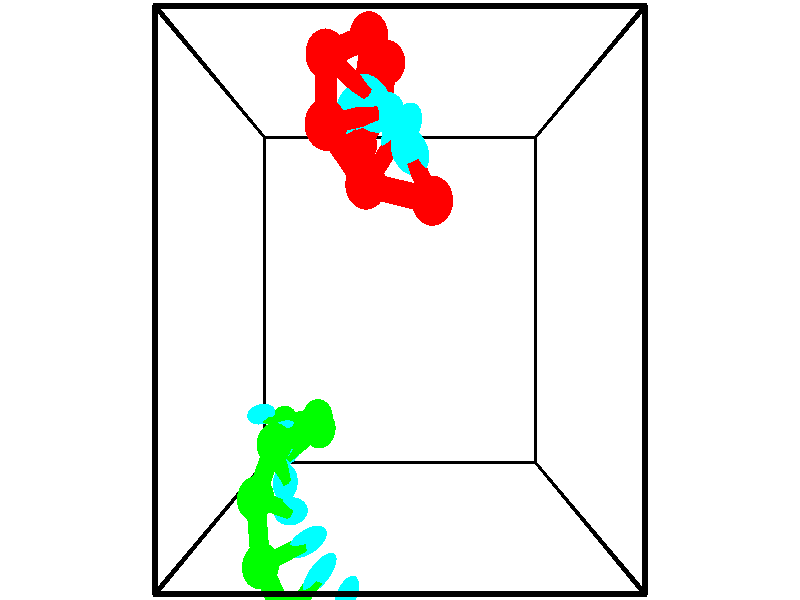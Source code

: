 // switches for output
#declare DRAW_BASES = 1; // possible values are 0, 1; only relevant for DNA ribbons
#declare DRAW_BASES_TYPE = 3; // possible values are 1, 2, 3; only relevant for DNA ribbons
#declare DRAW_FOG = 0; // set to 1 to enable fog

#include "colors.inc"

#include "transforms.inc"
background { rgb <1, 1, 1>}

#default {
   normal{
       ripples 0.25
       frequency 0.20
       turbulence 0.2
       lambda 5
   }
	finish {
		phong 0.1
		phong_size 40.
	}
}

// original window dimensions: 1024x640


// camera settings

camera {
	sky <-0, 1, 0>
	up <-0, 1, 0>
	right 1.6 * <1, 0, 0>
	location <2.5, 2.5, 11.1562>
	look_at <2.5, 2.5, 2.5>
	direction <0, 0, -8.6562>
	angle 67.0682
}


# declare cpy_camera_pos = <2.5, 2.5, 11.1562>;
# if (DRAW_FOG = 1)
fog {
	fog_type 2
	up vnormalize(cpy_camera_pos)
	color rgbt<1,1,1,0.3>
	distance 1e-5
	fog_alt 3e-3
	fog_offset 4
}
# end


// LIGHTS

# declare lum = 6;
global_settings {
	ambient_light rgb lum * <0.05, 0.05, 0.05>
	max_trace_level 15
}# declare cpy_direct_light_amount = 0.25;
light_source
{	1000 * <-1, -1, 1>,
	rgb lum * cpy_direct_light_amount
	parallel
}

light_source
{	1000 * <1, 1, -1>,
	rgb lum * cpy_direct_light_amount
	parallel
}

// strand 0

// nucleotide -1

// particle -1
sphere {
	<2.892678, 3.501183, 3.842509> 0.250000
	pigment { color rgbt <1,0,0,0> }
	no_shadow
}
cylinder {
	<2.733584, 3.724873, 4.133459>,  <2.638128, 3.859087, 4.308029>, 0.100000
	pigment { color rgbt <1,0,0,0> }
	no_shadow
}
cylinder {
	<2.733584, 3.724873, 4.133459>,  <2.892678, 3.501183, 3.842509>, 0.100000
	pigment { color rgbt <1,0,0,0> }
	no_shadow
}

// particle -1
sphere {
	<2.733584, 3.724873, 4.133459> 0.100000
	pigment { color rgbt <1,0,0,0> }
	no_shadow
}
sphere {
	0, 1
	scale<0.080000,0.200000,0.300000>
	matrix <-0.068039, 0.772619, -0.631214,
		-0.914975, -0.300545, -0.269248,
		-0.397734, 0.559225, 0.727376,
		2.614264, 3.892640, 4.351672>
	pigment { color rgbt <0,1,1,0> }
	no_shadow
}
cylinder {
	<2.087462, 3.665562, 3.838135>,  <2.892678, 3.501183, 3.842509>, 0.130000
	pigment { color rgbt <1,0,0,0> }
	no_shadow
}

// nucleotide -1

// particle -1
sphere {
	<2.087462, 3.665562, 3.838135> 0.250000
	pigment { color rgbt <1,0,0,0> }
	no_shadow
}
cylinder {
	<2.333868, 3.948914, 3.975962>,  <2.481712, 4.118924, 4.058658>, 0.100000
	pigment { color rgbt <1,0,0,0> }
	no_shadow
}
cylinder {
	<2.333868, 3.948914, 3.975962>,  <2.087462, 3.665562, 3.838135>, 0.100000
	pigment { color rgbt <1,0,0,0> }
	no_shadow
}

// particle -1
sphere {
	<2.333868, 3.948914, 3.975962> 0.100000
	pigment { color rgbt <1,0,0,0> }
	no_shadow
}
sphere {
	0, 1
	scale<0.080000,0.200000,0.300000>
	matrix <-0.231470, 0.580881, -0.780384,
		-0.752959, 0.400971, 0.521800,
		0.616015, 0.708378, 0.344566,
		2.518672, 4.161427, 4.079331>
	pigment { color rgbt <0,1,1,0> }
	no_shadow
}
cylinder {
	<1.623299, 4.227313, 4.008793>,  <2.087462, 3.665562, 3.838135>, 0.130000
	pigment { color rgbt <1,0,0,0> }
	no_shadow
}

// nucleotide -1

// particle -1
sphere {
	<1.623299, 4.227313, 4.008793> 0.250000
	pigment { color rgbt <1,0,0,0> }
	no_shadow
}
cylinder {
	<1.992398, 4.330246, 3.894032>,  <2.213858, 4.392006, 3.825175>, 0.100000
	pigment { color rgbt <1,0,0,0> }
	no_shadow
}
cylinder {
	<1.992398, 4.330246, 3.894032>,  <1.623299, 4.227313, 4.008793>, 0.100000
	pigment { color rgbt <1,0,0,0> }
	no_shadow
}

// particle -1
sphere {
	<1.992398, 4.330246, 3.894032> 0.100000
	pigment { color rgbt <1,0,0,0> }
	no_shadow
}
sphere {
	0, 1
	scale<0.080000,0.200000,0.300000>
	matrix <-0.346966, 0.230605, -0.909085,
		-0.167775, 0.938403, 0.302076,
		0.922749, 0.257332, -0.286904,
		2.269223, 4.407446, 3.807960>
	pigment { color rgbt <0,1,1,0> }
	no_shadow
}
cylinder {
	<1.604180, 4.984142, 3.817383>,  <1.623299, 4.227313, 4.008793>, 0.130000
	pigment { color rgbt <1,0,0,0> }
	no_shadow
}

// nucleotide -1

// particle -1
sphere {
	<1.604180, 4.984142, 3.817383> 0.250000
	pigment { color rgbt <1,0,0,0> }
	no_shadow
}
cylinder {
	<1.908752, 4.781635, 3.655436>,  <2.091496, 4.660131, 3.558267>, 0.100000
	pigment { color rgbt <1,0,0,0> }
	no_shadow
}
cylinder {
	<1.908752, 4.781635, 3.655436>,  <1.604180, 4.984142, 3.817383>, 0.100000
	pigment { color rgbt <1,0,0,0> }
	no_shadow
}

// particle -1
sphere {
	<1.908752, 4.781635, 3.655436> 0.100000
	pigment { color rgbt <1,0,0,0> }
	no_shadow
}
sphere {
	0, 1
	scale<0.080000,0.200000,0.300000>
	matrix <-0.207251, 0.401659, -0.892030,
		0.614224, 0.763128, 0.200911,
		0.761431, -0.506266, -0.404868,
		2.137182, 4.629755, 3.533975>
	pigment { color rgbt <0,1,1,0> }
	no_shadow
}
cylinder {
	<2.098829, 5.348925, 3.335968>,  <1.604180, 4.984142, 3.817383>, 0.130000
	pigment { color rgbt <1,0,0,0> }
	no_shadow
}

// nucleotide -1

// particle -1
sphere {
	<2.098829, 5.348925, 3.335968> 0.250000
	pigment { color rgbt <1,0,0,0> }
	no_shadow
}
cylinder {
	<2.019392, 4.969982, 3.235508>,  <1.971730, 4.742617, 3.175232>, 0.100000
	pigment { color rgbt <1,0,0,0> }
	no_shadow
}
cylinder {
	<2.019392, 4.969982, 3.235508>,  <2.098829, 5.348925, 3.335968>, 0.100000
	pigment { color rgbt <1,0,0,0> }
	no_shadow
}

// particle -1
sphere {
	<2.019392, 4.969982, 3.235508> 0.100000
	pigment { color rgbt <1,0,0,0> }
	no_shadow
}
sphere {
	0, 1
	scale<0.080000,0.200000,0.300000>
	matrix <-0.346394, 0.307561, -0.886238,
		0.916828, -0.089002, -0.389238,
		-0.198591, -0.947357, -0.251151,
		1.959815, 4.685775, 3.160163>
	pigment { color rgbt <0,1,1,0> }
	no_shadow
}
cylinder {
	<2.323285, 5.300107, 2.612395>,  <2.098829, 5.348925, 3.335968>, 0.130000
	pigment { color rgbt <1,0,0,0> }
	no_shadow
}

// nucleotide -1

// particle -1
sphere {
	<2.323285, 5.300107, 2.612395> 0.250000
	pigment { color rgbt <1,0,0,0> }
	no_shadow
}
cylinder {
	<2.053121, 5.009670, 2.663948>,  <1.891022, 4.835408, 2.694880>, 0.100000
	pigment { color rgbt <1,0,0,0> }
	no_shadow
}
cylinder {
	<2.053121, 5.009670, 2.663948>,  <2.323285, 5.300107, 2.612395>, 0.100000
	pigment { color rgbt <1,0,0,0> }
	no_shadow
}

// particle -1
sphere {
	<2.053121, 5.009670, 2.663948> 0.100000
	pigment { color rgbt <1,0,0,0> }
	no_shadow
}
sphere {
	0, 1
	scale<0.080000,0.200000,0.300000>
	matrix <-0.374708, 0.187381, -0.908010,
		0.635148, -0.661573, -0.398631,
		-0.675411, -0.726091, 0.128882,
		1.850497, 4.791843, 2.702613>
	pigment { color rgbt <0,1,1,0> }
	no_shadow
}
cylinder {
	<2.243174, 4.915966, 1.907704>,  <2.323285, 5.300107, 2.612395>, 0.130000
	pigment { color rgbt <1,0,0,0> }
	no_shadow
}

// nucleotide -1

// particle -1
sphere {
	<2.243174, 4.915966, 1.907704> 0.250000
	pigment { color rgbt <1,0,0,0> }
	no_shadow
}
cylinder {
	<1.910242, 4.813236, 2.104179>,  <1.710483, 4.751598, 2.222065>, 0.100000
	pigment { color rgbt <1,0,0,0> }
	no_shadow
}
cylinder {
	<1.910242, 4.813236, 2.104179>,  <2.243174, 4.915966, 1.907704>, 0.100000
	pigment { color rgbt <1,0,0,0> }
	no_shadow
}

// particle -1
sphere {
	<1.910242, 4.813236, 2.104179> 0.100000
	pigment { color rgbt <1,0,0,0> }
	no_shadow
}
sphere {
	0, 1
	scale<0.080000,0.200000,0.300000>
	matrix <-0.551324, 0.292197, -0.781450,
		0.057171, -0.921229, -0.384797,
		-0.832330, -0.256824, 0.491190,
		1.660543, 4.736189, 2.251536>
	pigment { color rgbt <0,1,1,0> }
	no_shadow
}
cylinder {
	<1.878865, 4.585175, 1.408422>,  <2.243174, 4.915966, 1.907704>, 0.130000
	pigment { color rgbt <1,0,0,0> }
	no_shadow
}

// nucleotide -1

// particle -1
sphere {
	<1.878865, 4.585175, 1.408422> 0.250000
	pigment { color rgbt <1,0,0,0> }
	no_shadow
}
cylinder {
	<1.585048, 4.671310, 1.665817>,  <1.408757, 4.722992, 1.820254>, 0.100000
	pigment { color rgbt <1,0,0,0> }
	no_shadow
}
cylinder {
	<1.585048, 4.671310, 1.665817>,  <1.878865, 4.585175, 1.408422>, 0.100000
	pigment { color rgbt <1,0,0,0> }
	no_shadow
}

// particle -1
sphere {
	<1.585048, 4.671310, 1.665817> 0.100000
	pigment { color rgbt <1,0,0,0> }
	no_shadow
}
sphere {
	0, 1
	scale<0.080000,0.200000,0.300000>
	matrix <-0.564069, 0.333361, -0.755444,
		-0.377190, -0.917878, -0.123402,
		-0.734543, 0.215339, 0.643487,
		1.364685, 4.735912, 1.858863>
	pigment { color rgbt <0,1,1,0> }
	no_shadow
}
// strand 1

// nucleotide -1

// particle -1
sphere {
	<0.477248, 0.706178, 0.607560> 0.250000
	pigment { color rgbt <0,1,0,0> }
	no_shadow
}
cylinder {
	<0.329603, 0.835258, 0.956184>,  <0.241016, 0.912707, 1.165359>, 0.100000
	pigment { color rgbt <0,1,0,0> }
	no_shadow
}
cylinder {
	<0.329603, 0.835258, 0.956184>,  <0.477248, 0.706178, 0.607560>, 0.100000
	pigment { color rgbt <0,1,0,0> }
	no_shadow
}

// particle -1
sphere {
	<0.329603, 0.835258, 0.956184> 0.100000
	pigment { color rgbt <0,1,0,0> }
	no_shadow
}
sphere {
	0, 1
	scale<0.080000,0.200000,0.300000>
	matrix <0.471318, -0.743252, 0.474801,
		0.801009, 0.586038, 0.122248,
		-0.369112, 0.322702, 0.871562,
		0.218869, 0.932069, 1.217653>
	pigment { color rgbt <0,1,1,0> }
	no_shadow
}
cylinder {
	<1.118685, 0.861421, 1.021212>,  <0.477248, 0.706178, 0.607560>, 0.130000
	pigment { color rgbt <0,1,0,0> }
	no_shadow
}

// nucleotide -1

// particle -1
sphere {
	<1.118685, 0.861421, 1.021212> 0.250000
	pigment { color rgbt <0,1,0,0> }
	no_shadow
}
cylinder {
	<0.781591, 0.775146, 1.218506>,  <0.579336, 0.723382, 1.336882>, 0.100000
	pigment { color rgbt <0,1,0,0> }
	no_shadow
}
cylinder {
	<0.781591, 0.775146, 1.218506>,  <1.118685, 0.861421, 1.021212>, 0.100000
	pigment { color rgbt <0,1,0,0> }
	no_shadow
}

// particle -1
sphere {
	<0.781591, 0.775146, 1.218506> 0.100000
	pigment { color rgbt <0,1,0,0> }
	no_shadow
}
sphere {
	0, 1
	scale<0.080000,0.200000,0.300000>
	matrix <0.500135, -0.652663, 0.569119,
		0.199165, 0.726299, 0.657893,
		-0.842733, -0.215687, 0.493235,
		0.528772, 0.710440, 1.366476>
	pigment { color rgbt <0,1,1,0> }
	no_shadow
}
cylinder {
	<1.245161, 0.829129, 1.753581>,  <1.118685, 0.861421, 1.021212>, 0.130000
	pigment { color rgbt <0,1,0,0> }
	no_shadow
}

// nucleotide -1

// particle -1
sphere {
	<1.245161, 0.829129, 1.753581> 0.250000
	pigment { color rgbt <0,1,0,0> }
	no_shadow
}
cylinder {
	<0.920916, 0.601738, 1.697384>,  <0.726368, 0.465303, 1.663666>, 0.100000
	pigment { color rgbt <0,1,0,0> }
	no_shadow
}
cylinder {
	<0.920916, 0.601738, 1.697384>,  <1.245161, 0.829129, 1.753581>, 0.100000
	pigment { color rgbt <0,1,0,0> }
	no_shadow
}

// particle -1
sphere {
	<0.920916, 0.601738, 1.697384> 0.100000
	pigment { color rgbt <0,1,0,0> }
	no_shadow
}
sphere {
	0, 1
	scale<0.080000,0.200000,0.300000>
	matrix <0.393195, -0.706189, 0.588808,
		-0.433939, 0.422055, 0.795969,
		-0.810614, -0.568478, -0.140493,
		0.677732, 0.431195, 1.655236>
	pigment { color rgbt <0,1,1,0> }
	no_shadow
}
cylinder {
	<0.675769, 0.761812, 2.397519>,  <1.245161, 0.829129, 1.753581>, 0.130000
	pigment { color rgbt <0,1,0,0> }
	no_shadow
}

// nucleotide -1

// particle -1
sphere {
	<0.675769, 0.761812, 2.397519> 0.250000
	pigment { color rgbt <0,1,0,0> }
	no_shadow
}
cylinder {
	<0.726559, 0.434166, 2.173759>,  <0.757032, 0.237578, 2.039504>, 0.100000
	pigment { color rgbt <0,1,0,0> }
	no_shadow
}
cylinder {
	<0.726559, 0.434166, 2.173759>,  <0.675769, 0.761812, 2.397519>, 0.100000
	pigment { color rgbt <0,1,0,0> }
	no_shadow
}

// particle -1
sphere {
	<0.726559, 0.434166, 2.173759> 0.100000
	pigment { color rgbt <0,1,0,0> }
	no_shadow
}
sphere {
	0, 1
	scale<0.080000,0.200000,0.300000>
	matrix <0.637050, -0.364934, 0.678963,
		-0.760293, -0.442575, 0.475480,
		0.126973, -0.819115, -0.559400,
		0.764651, 0.188431, 2.005939>
	pigment { color rgbt <0,1,1,0> }
	no_shadow
}
cylinder {
	<0.497878, 0.210564, 2.788089>,  <0.675769, 0.761812, 2.397519>, 0.130000
	pigment { color rgbt <0,1,0,0> }
	no_shadow
}

// nucleotide -1

// particle -1
sphere {
	<0.497878, 0.210564, 2.788089> 0.250000
	pigment { color rgbt <0,1,0,0> }
	no_shadow
}
cylinder {
	<0.729229, 0.040970, 2.509315>,  <0.868040, -0.060787, 2.342052>, 0.100000
	pigment { color rgbt <0,1,0,0> }
	no_shadow
}
cylinder {
	<0.729229, 0.040970, 2.509315>,  <0.497878, 0.210564, 2.788089>, 0.100000
	pigment { color rgbt <0,1,0,0> }
	no_shadow
}

// particle -1
sphere {
	<0.729229, 0.040970, 2.509315> 0.100000
	pigment { color rgbt <0,1,0,0> }
	no_shadow
}
sphere {
	0, 1
	scale<0.080000,0.200000,0.300000>
	matrix <0.502694, -0.487606, 0.713821,
		-0.642479, -0.763201, -0.068885,
		0.578377, -0.423986, -0.696932,
		0.902742, -0.086226, 2.300236>
	pigment { color rgbt <0,1,1,0> }
	no_shadow
}
cylinder {
	<0.579947, -0.550301, 2.836882>,  <0.497878, 0.210564, 2.788089>, 0.130000
	pigment { color rgbt <0,1,0,0> }
	no_shadow
}

// nucleotide -1

// particle -1
sphere {
	<0.579947, -0.550301, 2.836882> 0.250000
	pigment { color rgbt <0,1,0,0> }
	no_shadow
}
cylinder {
	<0.920420, -0.457672, 2.648472>,  <1.124703, -0.402095, 2.535426>, 0.100000
	pigment { color rgbt <0,1,0,0> }
	no_shadow
}
cylinder {
	<0.920420, -0.457672, 2.648472>,  <0.579947, -0.550301, 2.836882>, 0.100000
	pigment { color rgbt <0,1,0,0> }
	no_shadow
}

// particle -1
sphere {
	<0.920420, -0.457672, 2.648472> 0.100000
	pigment { color rgbt <0,1,0,0> }
	no_shadow
}
sphere {
	0, 1
	scale<0.080000,0.200000,0.300000>
	matrix <0.524345, -0.415338, 0.743342,
		-0.023498, -0.879698, -0.474951,
		0.851182, 0.231572, -0.471025,
		1.175774, -0.388201, 2.507164>
	pigment { color rgbt <0,1,1,0> }
	no_shadow
}
cylinder {
	<0.930130, -1.194525, 2.783886>,  <0.579947, -0.550301, 2.836882>, 0.130000
	pigment { color rgbt <0,1,0,0> }
	no_shadow
}

// nucleotide -1

// particle -1
sphere {
	<0.930130, -1.194525, 2.783886> 0.250000
	pigment { color rgbt <0,1,0,0> }
	no_shadow
}
cylinder {
	<1.191309, -0.891609, 2.778675>,  <1.348017, -0.709859, 2.775549>, 0.100000
	pigment { color rgbt <0,1,0,0> }
	no_shadow
}
cylinder {
	<1.191309, -0.891609, 2.778675>,  <0.930130, -1.194525, 2.783886>, 0.100000
	pigment { color rgbt <0,1,0,0> }
	no_shadow
}

// particle -1
sphere {
	<1.191309, -0.891609, 2.778675> 0.100000
	pigment { color rgbt <0,1,0,0> }
	no_shadow
}
sphere {
	0, 1
	scale<0.080000,0.200000,0.300000>
	matrix <0.567037, -0.477361, 0.671265,
		0.502124, -0.445688, -0.741104,
		0.652948, 0.757291, -0.013027,
		1.387193, -0.664422, 2.774767>
	pigment { color rgbt <0,1,1,0> }
	no_shadow
}
cylinder {
	<1.650991, -1.480003, 2.585413>,  <0.930130, -1.194525, 2.783886>, 0.130000
	pigment { color rgbt <0,1,0,0> }
	no_shadow
}

// nucleotide -1

// particle -1
sphere {
	<1.650991, -1.480003, 2.585413> 0.250000
	pigment { color rgbt <0,1,0,0> }
	no_shadow
}
cylinder {
	<1.719234, -1.132195, 2.770809>,  <1.760181, -0.923509, 2.882047>, 0.100000
	pigment { color rgbt <0,1,0,0> }
	no_shadow
}
cylinder {
	<1.719234, -1.132195, 2.770809>,  <1.650991, -1.480003, 2.585413>, 0.100000
	pigment { color rgbt <0,1,0,0> }
	no_shadow
}

// particle -1
sphere {
	<1.719234, -1.132195, 2.770809> 0.100000
	pigment { color rgbt <0,1,0,0> }
	no_shadow
}
sphere {
	0, 1
	scale<0.080000,0.200000,0.300000>
	matrix <0.646315, -0.453812, 0.613459,
		0.743754, 0.194900, -0.639410,
		0.170609, 0.869522, 0.463491,
		1.770417, -0.871338, 2.909856>
	pigment { color rgbt <0,1,1,0> }
	no_shadow
}
// box output
cylinder {
	<0.000000, 0.000000, 0.000000>,  <5.000000, 0.000000, 0.000000>, 0.025000
	pigment { color rgbt <0,0,0,0> }
	no_shadow
}
cylinder {
	<0.000000, 0.000000, 0.000000>,  <0.000000, 5.000000, 0.000000>, 0.025000
	pigment { color rgbt <0,0,0,0> }
	no_shadow
}
cylinder {
	<0.000000, 0.000000, 0.000000>,  <0.000000, 0.000000, 5.000000>, 0.025000
	pigment { color rgbt <0,0,0,0> }
	no_shadow
}
cylinder {
	<5.000000, 5.000000, 5.000000>,  <0.000000, 5.000000, 5.000000>, 0.025000
	pigment { color rgbt <0,0,0,0> }
	no_shadow
}
cylinder {
	<5.000000, 5.000000, 5.000000>,  <5.000000, 0.000000, 5.000000>, 0.025000
	pigment { color rgbt <0,0,0,0> }
	no_shadow
}
cylinder {
	<5.000000, 5.000000, 5.000000>,  <5.000000, 5.000000, 0.000000>, 0.025000
	pigment { color rgbt <0,0,0,0> }
	no_shadow
}
cylinder {
	<0.000000, 0.000000, 5.000000>,  <0.000000, 5.000000, 5.000000>, 0.025000
	pigment { color rgbt <0,0,0,0> }
	no_shadow
}
cylinder {
	<0.000000, 0.000000, 5.000000>,  <5.000000, 0.000000, 5.000000>, 0.025000
	pigment { color rgbt <0,0,0,0> }
	no_shadow
}
cylinder {
	<5.000000, 5.000000, 0.000000>,  <0.000000, 5.000000, 0.000000>, 0.025000
	pigment { color rgbt <0,0,0,0> }
	no_shadow
}
cylinder {
	<5.000000, 5.000000, 0.000000>,  <5.000000, 0.000000, 0.000000>, 0.025000
	pigment { color rgbt <0,0,0,0> }
	no_shadow
}
cylinder {
	<5.000000, 0.000000, 5.000000>,  <5.000000, 0.000000, 0.000000>, 0.025000
	pigment { color rgbt <0,0,0,0> }
	no_shadow
}
cylinder {
	<0.000000, 5.000000, 0.000000>,  <0.000000, 5.000000, 5.000000>, 0.025000
	pigment { color rgbt <0,0,0,0> }
	no_shadow
}
// end of box output
